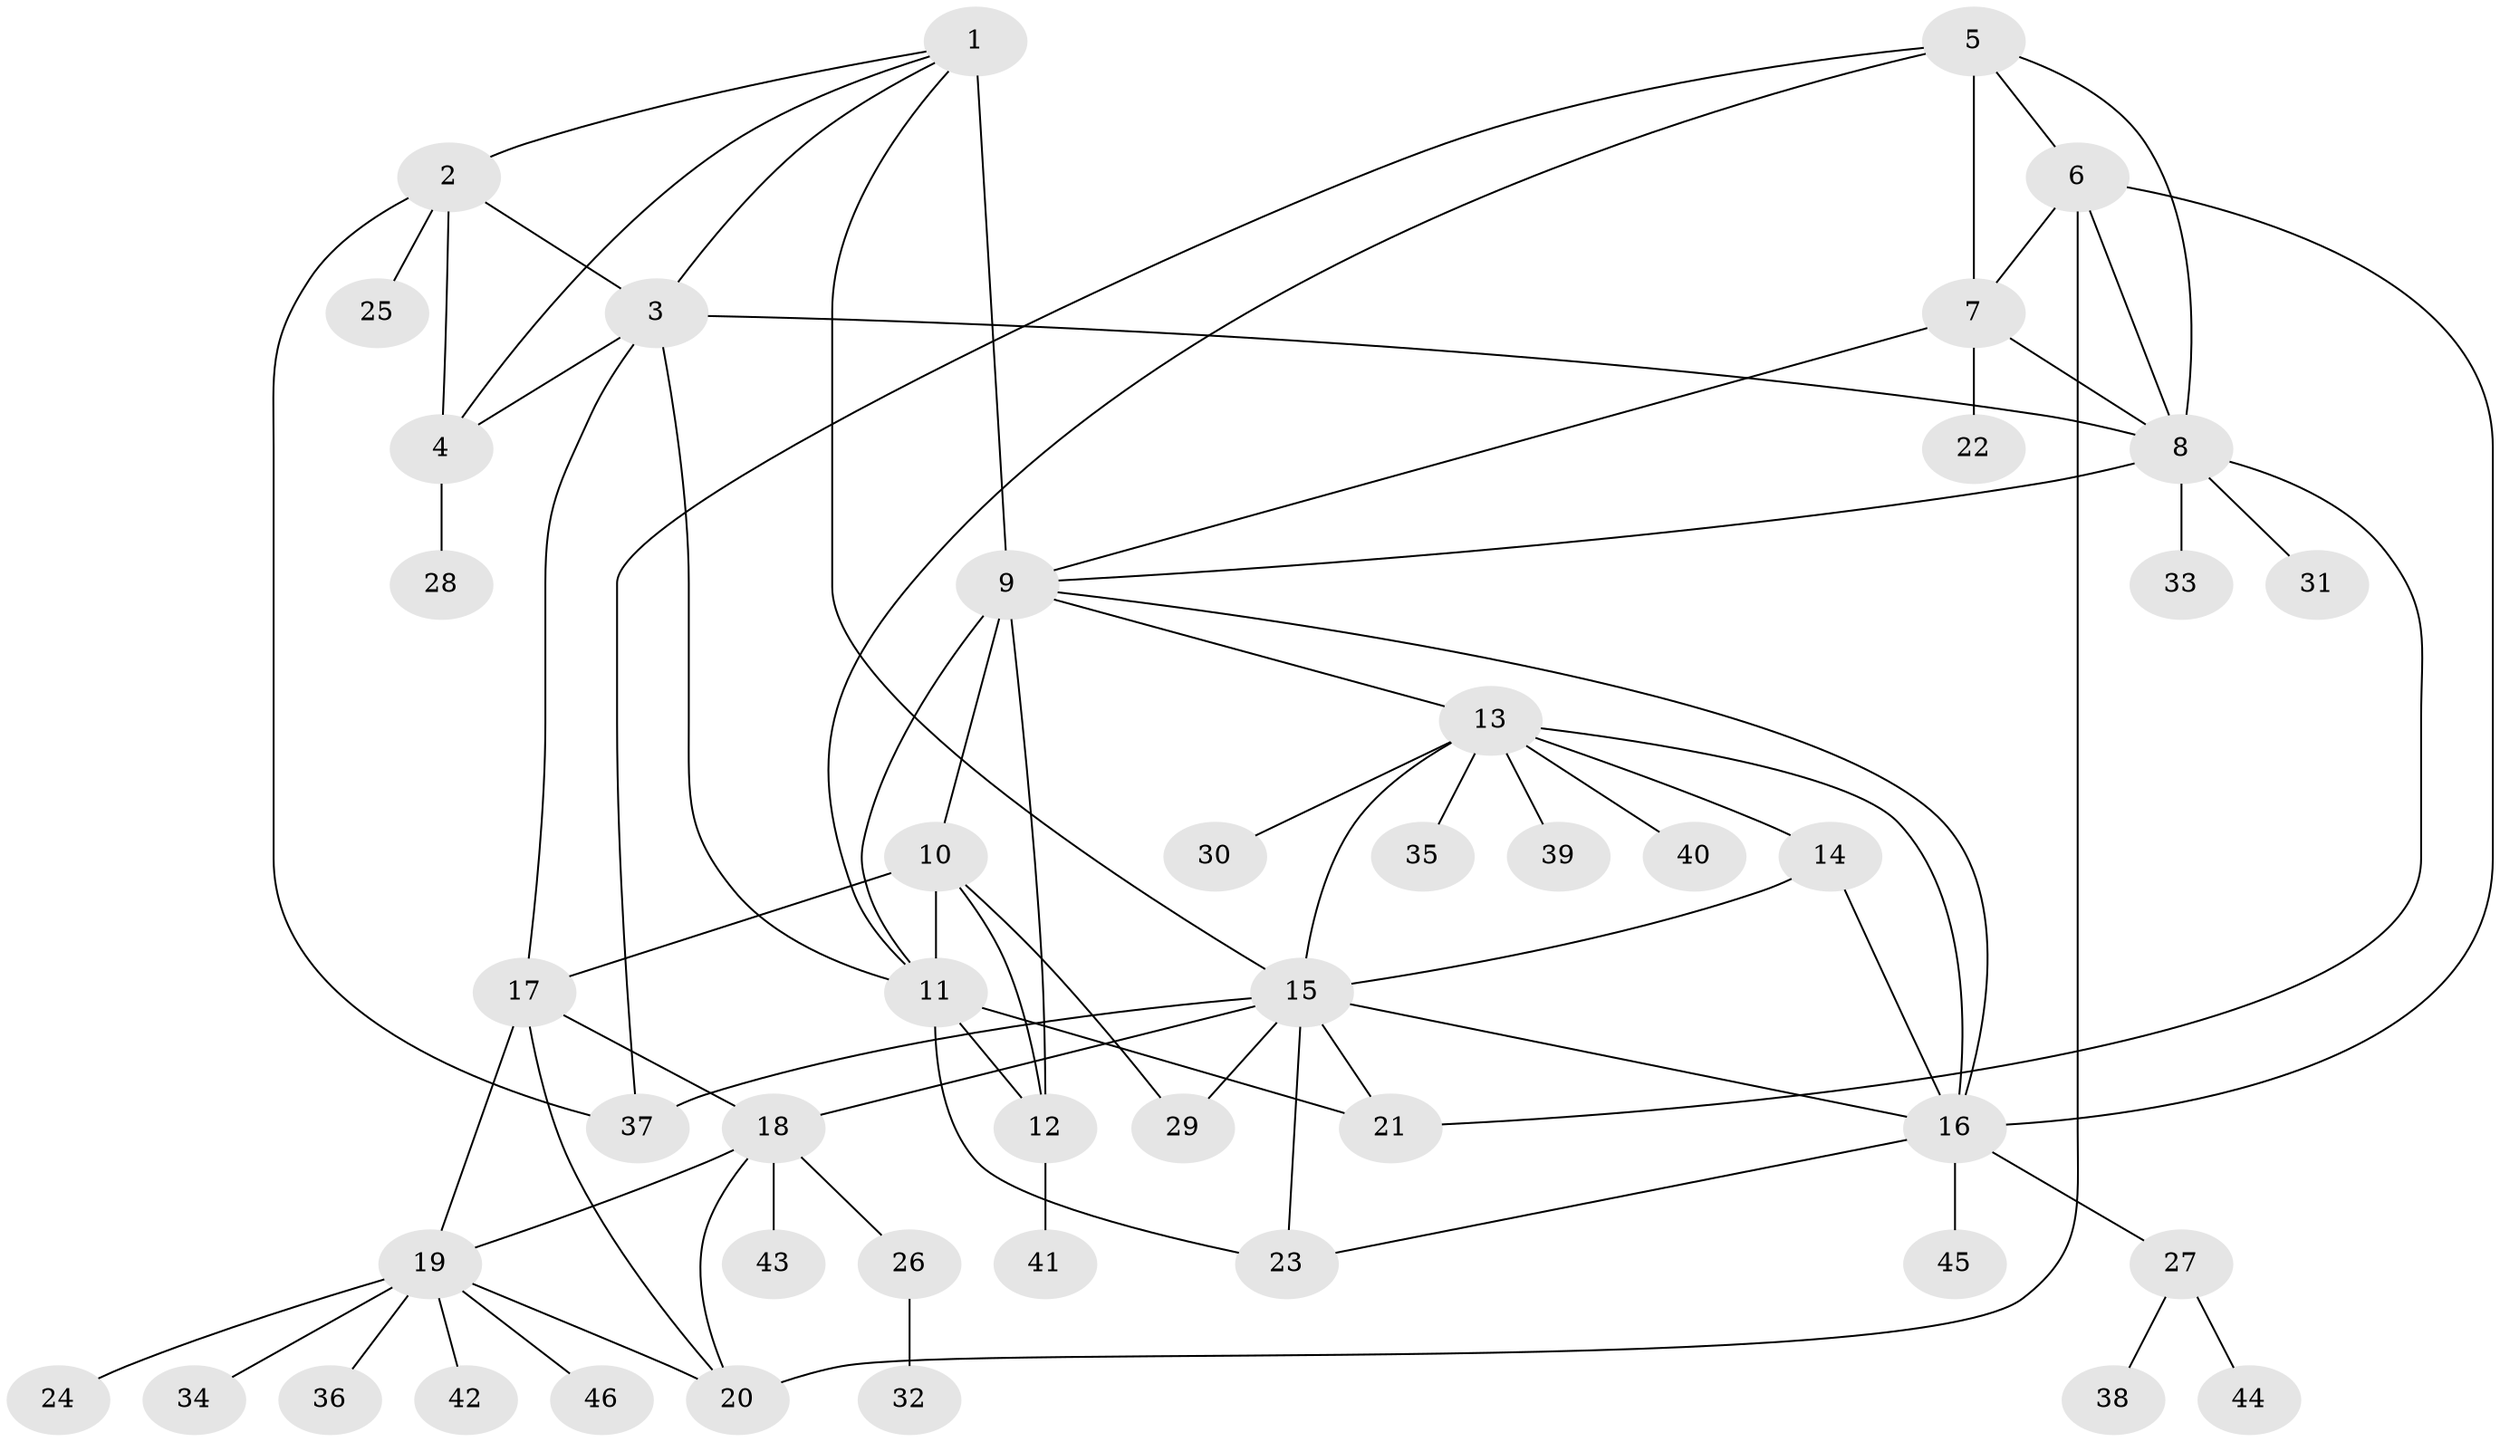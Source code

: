 // original degree distribution, {12: 0.010869565217391304, 6: 0.05434782608695652, 5: 0.021739130434782608, 7: 0.021739130434782608, 8: 0.010869565217391304, 10: 0.021739130434782608, 9: 0.03260869565217391, 11: 0.021739130434782608, 3: 0.043478260869565216, 4: 0.021739130434782608, 2: 0.18478260869565216, 1: 0.5543478260869565}
// Generated by graph-tools (version 1.1) at 2025/52/03/04/25 22:52:17]
// undirected, 46 vertices, 77 edges
graph export_dot {
  node [color=gray90,style=filled];
  1;
  2;
  3;
  4;
  5;
  6;
  7;
  8;
  9;
  10;
  11;
  12;
  13;
  14;
  15;
  16;
  17;
  18;
  19;
  20;
  21;
  22;
  23;
  24;
  25;
  26;
  27;
  28;
  29;
  30;
  31;
  32;
  33;
  34;
  35;
  36;
  37;
  38;
  39;
  40;
  41;
  42;
  43;
  44;
  45;
  46;
  1 -- 2 [weight=1.0];
  1 -- 3 [weight=1.0];
  1 -- 4 [weight=1.0];
  1 -- 9 [weight=7.0];
  1 -- 15 [weight=1.0];
  2 -- 3 [weight=1.0];
  2 -- 4 [weight=1.0];
  2 -- 25 [weight=1.0];
  2 -- 37 [weight=1.0];
  3 -- 4 [weight=1.0];
  3 -- 8 [weight=1.0];
  3 -- 11 [weight=1.0];
  3 -- 17 [weight=1.0];
  4 -- 28 [weight=1.0];
  5 -- 6 [weight=1.0];
  5 -- 7 [weight=1.0];
  5 -- 8 [weight=1.0];
  5 -- 11 [weight=1.0];
  5 -- 37 [weight=1.0];
  6 -- 7 [weight=1.0];
  6 -- 8 [weight=1.0];
  6 -- 16 [weight=1.0];
  6 -- 20 [weight=2.0];
  7 -- 8 [weight=1.0];
  7 -- 9 [weight=1.0];
  7 -- 22 [weight=3.0];
  8 -- 9 [weight=1.0];
  8 -- 21 [weight=1.0];
  8 -- 31 [weight=2.0];
  8 -- 33 [weight=1.0];
  9 -- 10 [weight=1.0];
  9 -- 11 [weight=1.0];
  9 -- 12 [weight=1.0];
  9 -- 13 [weight=1.0];
  9 -- 16 [weight=2.0];
  10 -- 11 [weight=1.0];
  10 -- 12 [weight=1.0];
  10 -- 17 [weight=1.0];
  10 -- 29 [weight=4.0];
  11 -- 12 [weight=1.0];
  11 -- 21 [weight=4.0];
  11 -- 23 [weight=1.0];
  12 -- 41 [weight=2.0];
  13 -- 14 [weight=1.0];
  13 -- 15 [weight=1.0];
  13 -- 16 [weight=1.0];
  13 -- 30 [weight=1.0];
  13 -- 35 [weight=1.0];
  13 -- 39 [weight=1.0];
  13 -- 40 [weight=1.0];
  14 -- 15 [weight=2.0];
  14 -- 16 [weight=1.0];
  15 -- 16 [weight=1.0];
  15 -- 18 [weight=1.0];
  15 -- 21 [weight=1.0];
  15 -- 23 [weight=1.0];
  15 -- 29 [weight=1.0];
  15 -- 37 [weight=1.0];
  16 -- 23 [weight=1.0];
  16 -- 27 [weight=1.0];
  16 -- 45 [weight=1.0];
  17 -- 18 [weight=1.0];
  17 -- 19 [weight=1.0];
  17 -- 20 [weight=1.0];
  18 -- 19 [weight=1.0];
  18 -- 20 [weight=1.0];
  18 -- 26 [weight=1.0];
  18 -- 43 [weight=1.0];
  19 -- 20 [weight=1.0];
  19 -- 24 [weight=1.0];
  19 -- 34 [weight=1.0];
  19 -- 36 [weight=1.0];
  19 -- 42 [weight=1.0];
  19 -- 46 [weight=1.0];
  26 -- 32 [weight=1.0];
  27 -- 38 [weight=1.0];
  27 -- 44 [weight=1.0];
}
